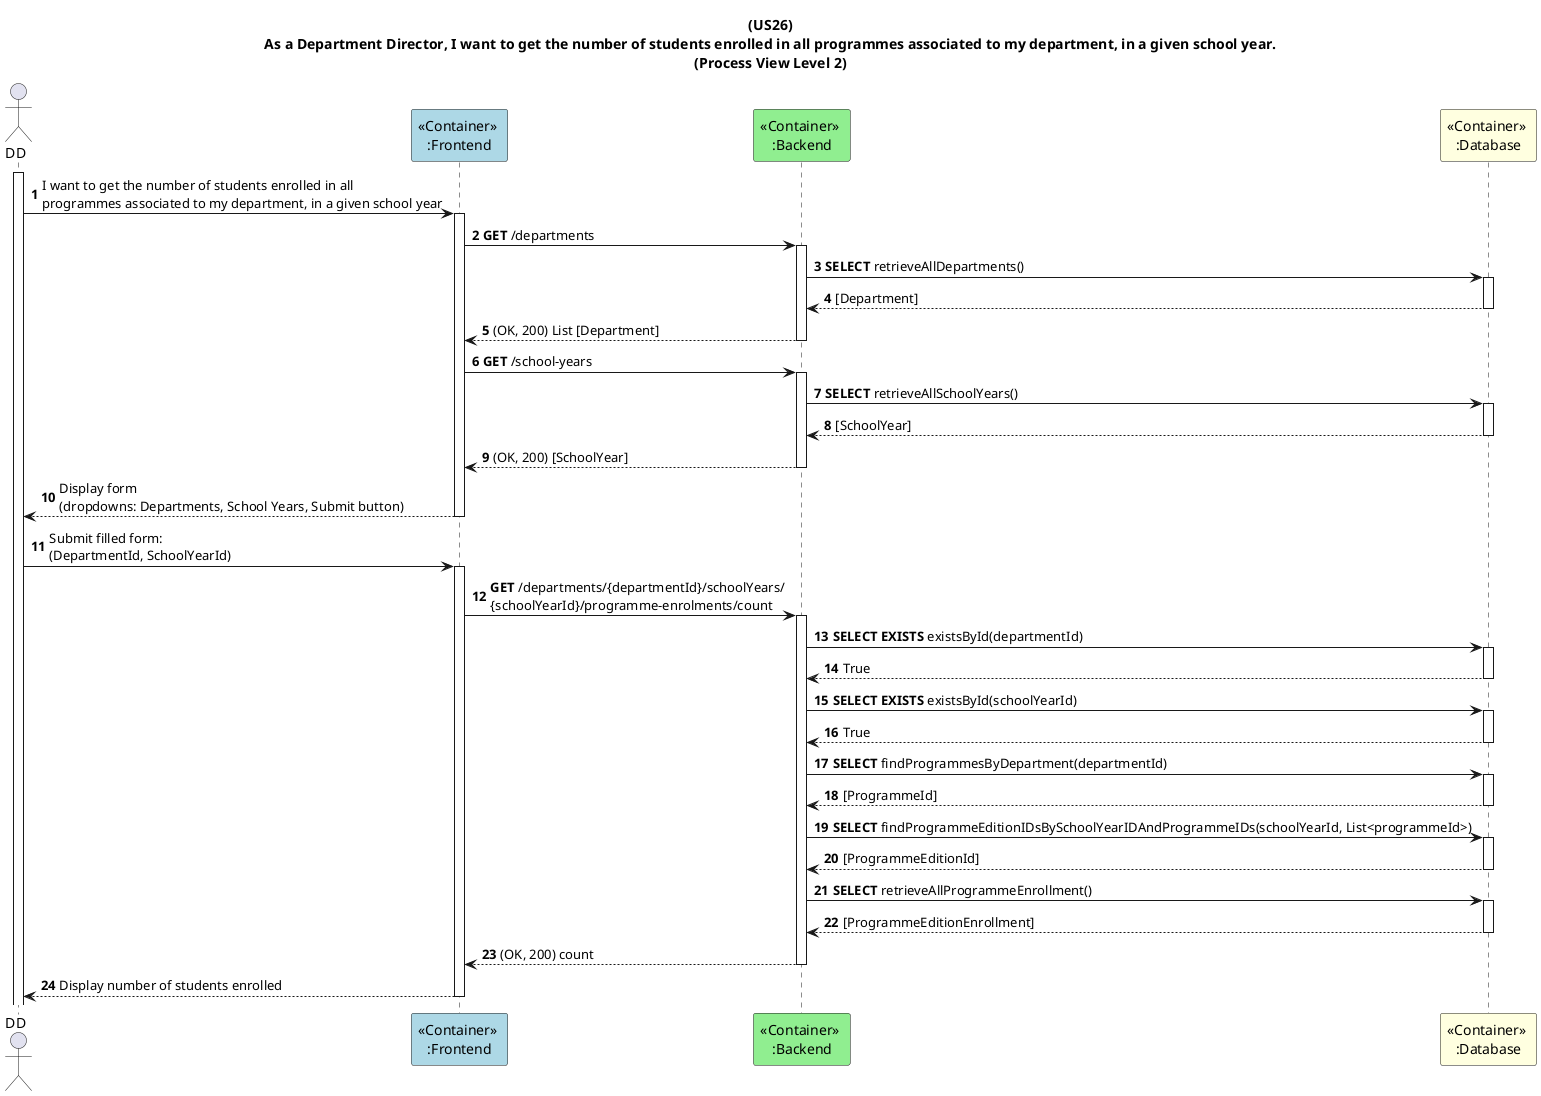 @startuml
title: (US26)\nAs a Department Director, I want to get the number of students enrolled in all programmes associated to my department, in a given school year.\n(Process View Level 2)

actor DD
participant "<<Container>> \n:Frontend" as FE #lightblue
participant "<<Container>> \n:Backend" as BE #lightgreen
participant "<<Container>> \n:Database" as DB #lightyellow

autonumber

activate DD
DD -> FE++: I want to get the number of students enrolled in all\nprogrammes associated to my department, in a given school year
FE -> BE++: **GET** /departments
BE -> DB++: **SELECT** retrieveAllDepartments()
DB --> BE--: [Department]
BE --> FE--: (OK, 200) List [Department]
FE -> BE++: **GET** /school-years
BE -> DB++: **SELECT** retrieveAllSchoolYears()
DB --> BE--: [SchoolYear]
BE --> FE--: (OK, 200) [SchoolYear]
FE --> DD--: Display form\n(dropdowns: Departments, School Years, Submit button)
DD -> FE++: Submit filled form:\n(DepartmentId, SchoolYearId)
FE -> BE++: **GET** /departments/{departmentId}/schoolYears/\n{schoolYearId}/programme-enrolments/count
BE -> DB++: **SELECT EXISTS** existsById(departmentId)
DB --> BE--: True
BE -> DB++: **SELECT EXISTS** existsById(schoolYearId)
DB --> BE--: True
BE -> DB++: **SELECT** findProgrammesByDepartment(departmentId)
DB --> BE--: [ProgrammeId]
BE -> DB++: **SELECT** findProgrammeEditionIDsBySchoolYearIDAndProgrammeIDs(schoolYearId, List<programmeId>)
DB --> BE--: [ProgrammeEditionId]
BE -> DB++: **SELECT** retrieveAllProgrammeEnrollment()
DB --> BE--: [ProgrammeEditionEnrollment]
BE --> FE--: (OK, 200) count
FE --> DD--: Display number of students enrolled
@enduml